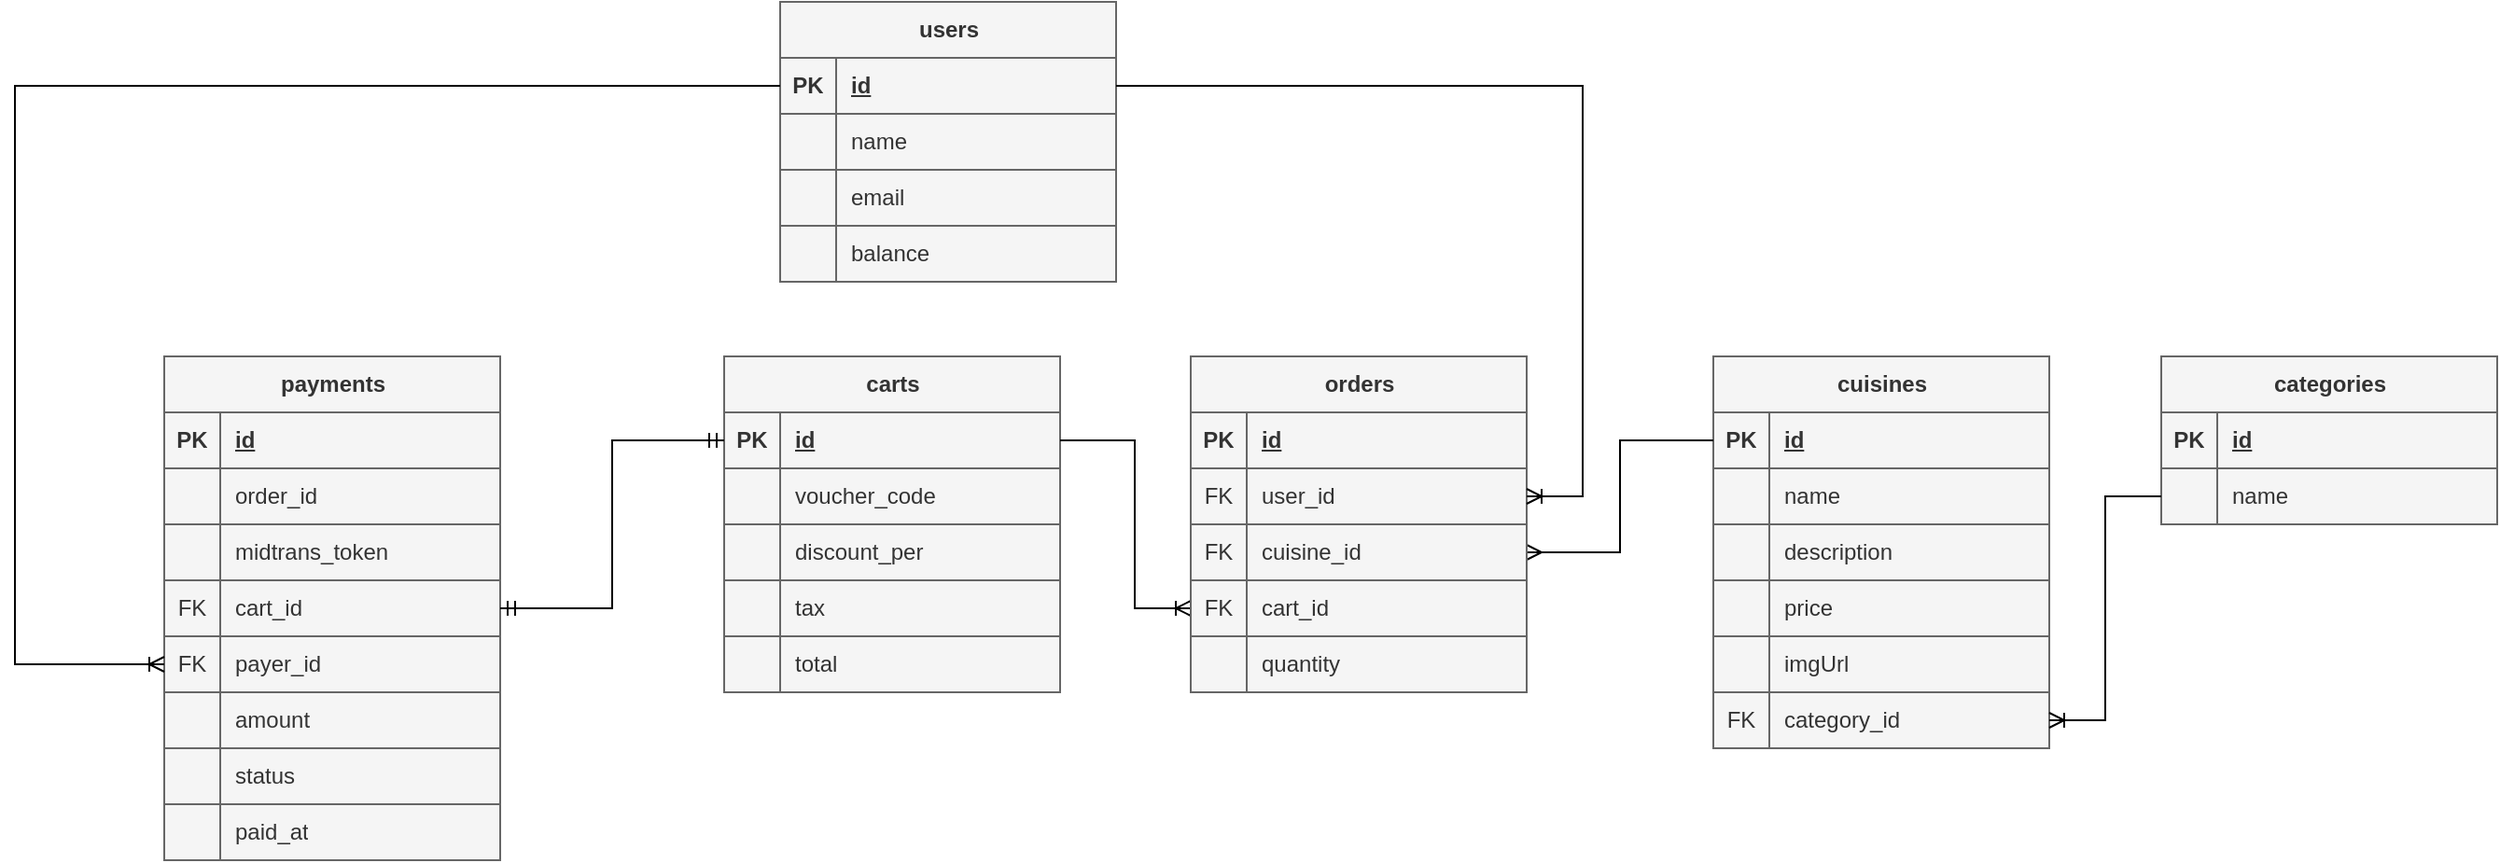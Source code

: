 <mxfile version="22.1.22" type="embed">
  <diagram id="x_aPNquNNx1YUjtUikqi" name="Page-1">
    <mxGraphModel dx="1699" dy="1682" grid="1" gridSize="10" guides="1" tooltips="1" connect="1" arrows="1" fold="1" page="1" pageScale="1" pageWidth="850" pageHeight="1100" math="0" shadow="0">
      <root>
        <mxCell id="0" />
        <mxCell id="1" parent="0" />
        <mxCell id="2" value="users" style="shape=table;startSize=30;container=1;collapsible=1;childLayout=tableLayout;fixedRows=1;rowLines=0;fontStyle=1;align=center;resizeLast=1;html=1;top=1;bottom=1;left=1;right=1;fillColor=#f5f5f5;fontColor=#333333;strokeColor=#666666;" parent="1" vertex="1">
          <mxGeometry x="-70" y="-20" width="180" height="150" as="geometry" />
        </mxCell>
        <mxCell id="3" value="" style="shape=tableRow;horizontal=0;startSize=0;swimlaneHead=0;swimlaneBody=0;fillColor=#f5f5f5;collapsible=0;dropTarget=0;points=[[0,0.5],[1,0.5]];portConstraint=eastwest;top=1;left=1;right=1;bottom=1;fontColor=#333333;strokeColor=#666666;" parent="2" vertex="1">
          <mxGeometry y="30" width="180" height="30" as="geometry" />
        </mxCell>
        <mxCell id="4" value="PK" style="shape=partialRectangle;connectable=0;fillColor=#f5f5f5;top=1;left=1;bottom=1;right=1;fontStyle=1;overflow=hidden;whiteSpace=wrap;html=1;fontColor=#333333;strokeColor=#666666;" parent="3" vertex="1">
          <mxGeometry width="30" height="30" as="geometry">
            <mxRectangle width="30" height="30" as="alternateBounds" />
          </mxGeometry>
        </mxCell>
        <mxCell id="5" value="id" style="shape=partialRectangle;connectable=0;fillColor=#f5f5f5;top=1;left=1;bottom=1;right=1;align=left;spacingLeft=6;fontStyle=5;overflow=hidden;whiteSpace=wrap;html=1;fontColor=#333333;strokeColor=#666666;" parent="3" vertex="1">
          <mxGeometry x="30" width="150" height="30" as="geometry">
            <mxRectangle width="150" height="30" as="alternateBounds" />
          </mxGeometry>
        </mxCell>
        <mxCell id="6" value="" style="shape=tableRow;horizontal=0;startSize=0;swimlaneHead=0;swimlaneBody=0;fillColor=#f5f5f5;collapsible=0;dropTarget=0;points=[[0,0.5],[1,0.5]];portConstraint=eastwest;top=1;left=1;right=1;bottom=1;fontColor=#333333;strokeColor=#666666;" parent="2" vertex="1">
          <mxGeometry y="60" width="180" height="30" as="geometry" />
        </mxCell>
        <mxCell id="7" value="" style="shape=partialRectangle;connectable=0;fillColor=#f5f5f5;top=1;left=1;bottom=1;right=1;editable=1;overflow=hidden;whiteSpace=wrap;html=1;fontColor=#333333;strokeColor=#666666;" parent="6" vertex="1">
          <mxGeometry width="30" height="30" as="geometry">
            <mxRectangle width="30" height="30" as="alternateBounds" />
          </mxGeometry>
        </mxCell>
        <mxCell id="8" value="name" style="shape=partialRectangle;connectable=0;fillColor=#f5f5f5;top=1;left=1;bottom=1;right=1;align=left;spacingLeft=6;overflow=hidden;whiteSpace=wrap;html=1;fontColor=#333333;strokeColor=#666666;" parent="6" vertex="1">
          <mxGeometry x="30" width="150" height="30" as="geometry">
            <mxRectangle width="150" height="30" as="alternateBounds" />
          </mxGeometry>
        </mxCell>
        <mxCell id="9" value="" style="shape=tableRow;horizontal=0;startSize=0;swimlaneHead=0;swimlaneBody=0;fillColor=#f5f5f5;collapsible=0;dropTarget=0;points=[[0,0.5],[1,0.5]];portConstraint=eastwest;top=1;left=1;right=1;bottom=1;fontColor=#333333;strokeColor=#666666;" parent="2" vertex="1">
          <mxGeometry y="90" width="180" height="30" as="geometry" />
        </mxCell>
        <mxCell id="10" value="" style="shape=partialRectangle;connectable=0;fillColor=#f5f5f5;top=1;left=1;bottom=1;right=1;editable=1;overflow=hidden;whiteSpace=wrap;html=1;fontColor=#333333;strokeColor=#666666;" parent="9" vertex="1">
          <mxGeometry width="30" height="30" as="geometry">
            <mxRectangle width="30" height="30" as="alternateBounds" />
          </mxGeometry>
        </mxCell>
        <mxCell id="11" value="email" style="shape=partialRectangle;connectable=0;fillColor=#f5f5f5;top=1;left=1;bottom=1;right=1;align=left;spacingLeft=6;overflow=hidden;whiteSpace=wrap;html=1;fontColor=#333333;strokeColor=#666666;" parent="9" vertex="1">
          <mxGeometry x="30" width="150" height="30" as="geometry">
            <mxRectangle width="150" height="30" as="alternateBounds" />
          </mxGeometry>
        </mxCell>
        <mxCell id="12" value="" style="shape=tableRow;horizontal=0;startSize=0;swimlaneHead=0;swimlaneBody=0;fillColor=#f5f5f5;collapsible=0;dropTarget=0;points=[[0,0.5],[1,0.5]];portConstraint=eastwest;top=1;left=1;right=1;bottom=1;fontColor=#333333;strokeColor=#666666;" parent="2" vertex="1">
          <mxGeometry y="120" width="180" height="30" as="geometry" />
        </mxCell>
        <mxCell id="13" value="" style="shape=partialRectangle;connectable=0;fillColor=#f5f5f5;top=1;left=1;bottom=1;right=1;editable=1;overflow=hidden;whiteSpace=wrap;html=1;fontColor=#333333;strokeColor=#666666;" parent="12" vertex="1">
          <mxGeometry width="30" height="30" as="geometry">
            <mxRectangle width="30" height="30" as="alternateBounds" />
          </mxGeometry>
        </mxCell>
        <mxCell id="14" value="balance" style="shape=partialRectangle;connectable=0;fillColor=#f5f5f5;top=1;left=1;bottom=1;right=1;align=left;spacingLeft=6;overflow=hidden;whiteSpace=wrap;html=1;fontColor=#333333;strokeColor=#666666;" parent="12" vertex="1">
          <mxGeometry x="30" width="150" height="30" as="geometry">
            <mxRectangle width="150" height="30" as="alternateBounds" />
          </mxGeometry>
        </mxCell>
        <mxCell id="15" value="cuisines" style="shape=table;startSize=30;container=1;collapsible=1;childLayout=tableLayout;fixedRows=1;rowLines=0;fontStyle=1;align=center;resizeLast=1;html=1;fillStyle=solid;rounded=0;shadow=0;swimlaneLine=1;fillColor=#f5f5f5;strokeColor=#666666;labelBackgroundColor=none;labelBorderColor=none;fontColor=#333333;strokeWidth=1;right=1;left=1;bottom=1;top=1;" parent="1" vertex="1">
          <mxGeometry x="430" y="170" width="180" height="210" as="geometry" />
        </mxCell>
        <mxCell id="16" value="" style="shape=tableRow;horizontal=0;startSize=0;swimlaneHead=0;swimlaneBody=0;fillColor=#f5f5f5;collapsible=0;dropTarget=0;points=[[0,0.5],[1,0.5]];portConstraint=eastwest;top=1;left=1;right=1;bottom=1;strokeColor=#666666;fontColor=#333333;strokeWidth=1;" parent="15" vertex="1">
          <mxGeometry y="30" width="180" height="30" as="geometry" />
        </mxCell>
        <mxCell id="17" value="PK" style="shape=partialRectangle;connectable=0;fillColor=#f5f5f5;top=1;left=1;bottom=1;right=1;fontStyle=1;overflow=hidden;whiteSpace=wrap;html=1;strokeColor=#666666;fontColor=#333333;strokeWidth=1;" parent="16" vertex="1">
          <mxGeometry width="30" height="30" as="geometry">
            <mxRectangle width="30" height="30" as="alternateBounds" />
          </mxGeometry>
        </mxCell>
        <mxCell id="18" value="id" style="shape=partialRectangle;connectable=0;fillColor=#f5f5f5;top=1;left=1;bottom=1;right=1;align=left;spacingLeft=6;fontStyle=5;overflow=hidden;whiteSpace=wrap;html=1;strokeColor=#666666;fontColor=#333333;strokeWidth=1;" parent="16" vertex="1">
          <mxGeometry x="30" width="150" height="30" as="geometry">
            <mxRectangle width="150" height="30" as="alternateBounds" />
          </mxGeometry>
        </mxCell>
        <mxCell id="19" value="" style="shape=tableRow;horizontal=0;startSize=0;swimlaneHead=0;swimlaneBody=0;fillColor=#f5f5f5;collapsible=0;dropTarget=0;points=[[0,0.5],[1,0.5]];portConstraint=eastwest;top=1;left=1;right=1;bottom=1;strokeColor=#666666;fontColor=#333333;strokeWidth=1;" parent="15" vertex="1">
          <mxGeometry y="60" width="180" height="30" as="geometry" />
        </mxCell>
        <mxCell id="20" value="" style="shape=partialRectangle;connectable=0;fillColor=#f5f5f5;top=1;left=1;bottom=1;right=1;editable=1;overflow=hidden;whiteSpace=wrap;html=1;strokeColor=#666666;fontColor=#333333;strokeWidth=1;" parent="19" vertex="1">
          <mxGeometry width="30" height="30" as="geometry">
            <mxRectangle width="30" height="30" as="alternateBounds" />
          </mxGeometry>
        </mxCell>
        <mxCell id="21" value="name" style="shape=partialRectangle;connectable=0;fillColor=#f5f5f5;top=1;left=1;bottom=1;right=1;align=left;spacingLeft=6;overflow=hidden;whiteSpace=wrap;html=1;strokeColor=#666666;fontColor=#333333;strokeWidth=1;" parent="19" vertex="1">
          <mxGeometry x="30" width="150" height="30" as="geometry">
            <mxRectangle width="150" height="30" as="alternateBounds" />
          </mxGeometry>
        </mxCell>
        <mxCell id="22" value="" style="shape=tableRow;horizontal=0;startSize=0;swimlaneHead=0;swimlaneBody=0;fillColor=#f5f5f5;collapsible=0;dropTarget=0;points=[[0,0.5],[1,0.5]];portConstraint=eastwest;top=1;left=1;right=1;bottom=1;strokeColor=#666666;fontColor=#333333;strokeWidth=1;" parent="15" vertex="1">
          <mxGeometry y="90" width="180" height="30" as="geometry" />
        </mxCell>
        <mxCell id="23" value="" style="shape=partialRectangle;connectable=0;fillColor=#f5f5f5;top=1;left=1;bottom=1;right=1;editable=1;overflow=hidden;whiteSpace=wrap;html=1;strokeColor=#666666;fontColor=#333333;strokeWidth=1;" parent="22" vertex="1">
          <mxGeometry width="30" height="30" as="geometry">
            <mxRectangle width="30" height="30" as="alternateBounds" />
          </mxGeometry>
        </mxCell>
        <mxCell id="24" value="description" style="shape=partialRectangle;connectable=0;fillColor=#f5f5f5;top=1;left=1;bottom=1;right=1;align=left;spacingLeft=6;overflow=hidden;whiteSpace=wrap;html=1;strokeColor=#666666;fontColor=#333333;strokeWidth=1;" parent="22" vertex="1">
          <mxGeometry x="30" width="150" height="30" as="geometry">
            <mxRectangle width="150" height="30" as="alternateBounds" />
          </mxGeometry>
        </mxCell>
        <mxCell id="25" value="" style="shape=tableRow;horizontal=0;startSize=0;swimlaneHead=0;swimlaneBody=0;fillColor=#f5f5f5;collapsible=0;dropTarget=0;points=[[0,0.5],[1,0.5]];portConstraint=eastwest;top=1;left=1;right=1;bottom=1;strokeColor=#666666;fontColor=#333333;strokeWidth=1;" parent="15" vertex="1">
          <mxGeometry y="120" width="180" height="30" as="geometry" />
        </mxCell>
        <mxCell id="26" value="" style="shape=partialRectangle;connectable=0;fillColor=#f5f5f5;top=1;left=1;bottom=1;right=1;editable=1;overflow=hidden;whiteSpace=wrap;html=1;strokeColor=#666666;fontColor=#333333;strokeWidth=1;" parent="25" vertex="1">
          <mxGeometry width="30" height="30" as="geometry">
            <mxRectangle width="30" height="30" as="alternateBounds" />
          </mxGeometry>
        </mxCell>
        <mxCell id="27" value="price" style="shape=partialRectangle;connectable=0;fillColor=#f5f5f5;top=1;left=1;bottom=1;right=1;align=left;spacingLeft=6;overflow=hidden;whiteSpace=wrap;html=1;strokeColor=#666666;fontColor=#333333;strokeWidth=1;" parent="25" vertex="1">
          <mxGeometry x="30" width="150" height="30" as="geometry">
            <mxRectangle width="150" height="30" as="alternateBounds" />
          </mxGeometry>
        </mxCell>
        <mxCell id="28" value="" style="shape=tableRow;horizontal=0;startSize=0;swimlaneHead=0;swimlaneBody=0;fillColor=#f5f5f5;collapsible=0;dropTarget=0;points=[[0,0.5],[1,0.5]];portConstraint=eastwest;top=1;left=1;right=1;bottom=1;strokeColor=#666666;fontColor=#333333;strokeWidth=1;" parent="15" vertex="1">
          <mxGeometry y="150" width="180" height="30" as="geometry" />
        </mxCell>
        <mxCell id="29" value="" style="shape=partialRectangle;connectable=0;fillColor=#f5f5f5;top=1;left=1;bottom=1;right=1;editable=1;overflow=hidden;whiteSpace=wrap;html=1;strokeColor=#666666;fontColor=#333333;strokeWidth=1;" parent="28" vertex="1">
          <mxGeometry width="30" height="30" as="geometry">
            <mxRectangle width="30" height="30" as="alternateBounds" />
          </mxGeometry>
        </mxCell>
        <mxCell id="30" value="imgUrl" style="shape=partialRectangle;connectable=0;fillColor=#f5f5f5;top=1;left=1;bottom=1;right=1;align=left;spacingLeft=6;overflow=hidden;whiteSpace=wrap;html=1;strokeColor=#666666;fontColor=#333333;strokeWidth=1;" parent="28" vertex="1">
          <mxGeometry x="30" width="150" height="30" as="geometry">
            <mxRectangle width="150" height="30" as="alternateBounds" />
          </mxGeometry>
        </mxCell>
        <mxCell id="31" value="" style="shape=tableRow;horizontal=0;startSize=0;swimlaneHead=0;swimlaneBody=0;fillColor=#f5f5f5;collapsible=0;dropTarget=0;points=[[0,0.5],[1,0.5]];portConstraint=eastwest;top=1;left=1;right=1;bottom=1;strokeColor=#666666;fontColor=#333333;strokeWidth=1;" parent="15" vertex="1">
          <mxGeometry y="180" width="180" height="30" as="geometry" />
        </mxCell>
        <mxCell id="32" value="FK" style="shape=partialRectangle;connectable=0;fillColor=#f5f5f5;top=1;left=1;bottom=1;right=1;editable=1;overflow=hidden;whiteSpace=wrap;html=1;strokeColor=#666666;fontColor=#333333;strokeWidth=1;" parent="31" vertex="1">
          <mxGeometry width="30" height="30" as="geometry">
            <mxRectangle width="30" height="30" as="alternateBounds" />
          </mxGeometry>
        </mxCell>
        <mxCell id="33" value="category_id" style="shape=partialRectangle;connectable=0;fillColor=#f5f5f5;top=1;left=1;bottom=1;right=1;align=left;spacingLeft=6;overflow=hidden;whiteSpace=wrap;html=1;strokeColor=#666666;fontColor=#333333;strokeWidth=1;" parent="31" vertex="1">
          <mxGeometry x="30" width="150" height="30" as="geometry">
            <mxRectangle width="150" height="30" as="alternateBounds" />
          </mxGeometry>
        </mxCell>
        <mxCell id="34" value="categories" style="shape=table;startSize=30;container=1;collapsible=1;childLayout=tableLayout;fixedRows=1;rowLines=0;fontStyle=1;align=center;resizeLast=1;html=1;fillColor=#f5f5f5;fontColor=#333333;strokeColor=#666666;top=1;bottom=1;left=1;right=1;" parent="1" vertex="1">
          <mxGeometry x="670" y="170" width="180" height="90" as="geometry" />
        </mxCell>
        <mxCell id="35" value="" style="shape=tableRow;horizontal=0;startSize=0;swimlaneHead=0;swimlaneBody=0;fillColor=#f5f5f5;collapsible=0;dropTarget=0;points=[[0,0.5],[1,0.5]];portConstraint=eastwest;top=1;left=1;right=1;bottom=1;fontColor=#333333;strokeColor=#666666;" parent="34" vertex="1">
          <mxGeometry y="30" width="180" height="30" as="geometry" />
        </mxCell>
        <mxCell id="36" value="PK" style="shape=partialRectangle;connectable=0;fillColor=#f5f5f5;top=1;left=1;bottom=1;right=1;fontStyle=1;overflow=hidden;whiteSpace=wrap;html=1;fontColor=#333333;strokeColor=#666666;" parent="35" vertex="1">
          <mxGeometry width="30" height="30" as="geometry">
            <mxRectangle width="30" height="30" as="alternateBounds" />
          </mxGeometry>
        </mxCell>
        <mxCell id="37" value="id" style="shape=partialRectangle;connectable=0;fillColor=#f5f5f5;top=1;left=1;bottom=1;right=1;align=left;spacingLeft=6;fontStyle=5;overflow=hidden;whiteSpace=wrap;html=1;fontColor=#333333;strokeColor=#666666;" parent="35" vertex="1">
          <mxGeometry x="30" width="150" height="30" as="geometry">
            <mxRectangle width="150" height="30" as="alternateBounds" />
          </mxGeometry>
        </mxCell>
        <mxCell id="38" value="" style="shape=tableRow;horizontal=0;startSize=0;swimlaneHead=0;swimlaneBody=0;fillColor=#f5f5f5;collapsible=0;dropTarget=0;points=[[0,0.5],[1,0.5]];portConstraint=eastwest;top=1;left=1;right=1;bottom=1;fontColor=#333333;strokeColor=#666666;" parent="34" vertex="1">
          <mxGeometry y="60" width="180" height="30" as="geometry" />
        </mxCell>
        <mxCell id="39" value="" style="shape=partialRectangle;connectable=0;fillColor=#f5f5f5;top=1;left=1;bottom=1;right=1;editable=1;overflow=hidden;whiteSpace=wrap;html=1;fontColor=#333333;strokeColor=#666666;" parent="38" vertex="1">
          <mxGeometry width="30" height="30" as="geometry">
            <mxRectangle width="30" height="30" as="alternateBounds" />
          </mxGeometry>
        </mxCell>
        <mxCell id="40" value="name" style="shape=partialRectangle;connectable=0;fillColor=#f5f5f5;top=1;left=1;bottom=1;right=1;align=left;spacingLeft=6;overflow=hidden;whiteSpace=wrap;html=1;fontColor=#333333;strokeColor=#666666;" parent="38" vertex="1">
          <mxGeometry x="30" width="150" height="30" as="geometry">
            <mxRectangle width="150" height="30" as="alternateBounds" />
          </mxGeometry>
        </mxCell>
        <mxCell id="60" value="carts" style="shape=table;startSize=30;container=1;collapsible=1;childLayout=tableLayout;fixedRows=1;rowLines=0;fontStyle=1;align=center;resizeLast=1;html=1;fillColor=#f5f5f5;fontColor=#333333;strokeColor=#666666;top=1;bottom=1;left=1;right=1;" parent="1" vertex="1">
          <mxGeometry x="-100" y="170" width="180" height="180" as="geometry" />
        </mxCell>
        <mxCell id="61" value="" style="shape=tableRow;horizontal=0;startSize=0;swimlaneHead=0;swimlaneBody=0;fillColor=#f5f5f5;collapsible=0;dropTarget=0;points=[[0,0.5],[1,0.5]];portConstraint=eastwest;top=1;left=1;right=1;bottom=1;fontColor=#333333;strokeColor=#666666;" parent="60" vertex="1">
          <mxGeometry y="30" width="180" height="30" as="geometry" />
        </mxCell>
        <mxCell id="62" value="PK" style="shape=partialRectangle;connectable=0;fillColor=#f5f5f5;top=1;left=1;bottom=1;right=1;fontStyle=1;overflow=hidden;whiteSpace=wrap;html=1;fontColor=#333333;strokeColor=#666666;" parent="61" vertex="1">
          <mxGeometry width="30" height="30" as="geometry">
            <mxRectangle width="30" height="30" as="alternateBounds" />
          </mxGeometry>
        </mxCell>
        <mxCell id="63" value="id" style="shape=partialRectangle;connectable=0;fillColor=#f5f5f5;top=1;left=1;bottom=1;right=1;align=left;spacingLeft=6;fontStyle=5;overflow=hidden;whiteSpace=wrap;html=1;fontColor=#333333;strokeColor=#666666;" parent="61" vertex="1">
          <mxGeometry x="30" width="150" height="30" as="geometry">
            <mxRectangle width="150" height="30" as="alternateBounds" />
          </mxGeometry>
        </mxCell>
        <mxCell id="96" value="" style="shape=tableRow;horizontal=0;startSize=0;swimlaneHead=0;swimlaneBody=0;fillColor=#f5f5f5;collapsible=0;dropTarget=0;points=[[0,0.5],[1,0.5]];portConstraint=eastwest;top=1;left=1;right=1;bottom=1;fontColor=#333333;strokeColor=#666666;" parent="60" vertex="1">
          <mxGeometry y="60" width="180" height="30" as="geometry" />
        </mxCell>
        <mxCell id="97" value="" style="shape=partialRectangle;connectable=0;fillColor=#f5f5f5;top=1;left=1;bottom=1;right=1;editable=1;overflow=hidden;whiteSpace=wrap;html=1;fontColor=#333333;strokeColor=#666666;" parent="96" vertex="1">
          <mxGeometry width="30" height="30" as="geometry">
            <mxRectangle width="30" height="30" as="alternateBounds" />
          </mxGeometry>
        </mxCell>
        <mxCell id="98" value="voucher_code" style="shape=partialRectangle;connectable=0;fillColor=#f5f5f5;top=1;left=1;bottom=1;right=1;align=left;spacingLeft=6;overflow=hidden;whiteSpace=wrap;html=1;fontColor=#333333;strokeColor=#666666;" parent="96" vertex="1">
          <mxGeometry x="30" width="150" height="30" as="geometry">
            <mxRectangle width="150" height="30" as="alternateBounds" />
          </mxGeometry>
        </mxCell>
        <mxCell id="99" value="" style="shape=tableRow;horizontal=0;startSize=0;swimlaneHead=0;swimlaneBody=0;fillColor=#f5f5f5;collapsible=0;dropTarget=0;points=[[0,0.5],[1,0.5]];portConstraint=eastwest;top=1;left=1;right=1;bottom=1;fontColor=#333333;strokeColor=#666666;" parent="60" vertex="1">
          <mxGeometry y="90" width="180" height="30" as="geometry" />
        </mxCell>
        <mxCell id="100" value="" style="shape=partialRectangle;connectable=0;fillColor=#f5f5f5;top=1;left=1;bottom=1;right=1;editable=1;overflow=hidden;whiteSpace=wrap;html=1;fontColor=#333333;strokeColor=#666666;" parent="99" vertex="1">
          <mxGeometry width="30" height="30" as="geometry">
            <mxRectangle width="30" height="30" as="alternateBounds" />
          </mxGeometry>
        </mxCell>
        <mxCell id="101" value="discount_per" style="shape=partialRectangle;connectable=0;fillColor=#f5f5f5;top=1;left=1;bottom=1;right=1;align=left;spacingLeft=6;overflow=hidden;whiteSpace=wrap;html=1;fontColor=#333333;strokeColor=#666666;" parent="99" vertex="1">
          <mxGeometry x="30" width="150" height="30" as="geometry">
            <mxRectangle width="150" height="30" as="alternateBounds" />
          </mxGeometry>
        </mxCell>
        <mxCell id="93" value="" style="shape=tableRow;horizontal=0;startSize=0;swimlaneHead=0;swimlaneBody=0;fillColor=#f5f5f5;collapsible=0;dropTarget=0;points=[[0,0.5],[1,0.5]];portConstraint=eastwest;top=1;left=1;right=1;bottom=1;fontColor=#333333;strokeColor=#666666;" parent="60" vertex="1">
          <mxGeometry y="120" width="180" height="30" as="geometry" />
        </mxCell>
        <mxCell id="94" value="" style="shape=partialRectangle;connectable=0;fillColor=#f5f5f5;top=1;left=1;bottom=1;right=1;editable=1;overflow=hidden;whiteSpace=wrap;html=1;fontColor=#333333;strokeColor=#666666;" parent="93" vertex="1">
          <mxGeometry width="30" height="30" as="geometry">
            <mxRectangle width="30" height="30" as="alternateBounds" />
          </mxGeometry>
        </mxCell>
        <mxCell id="95" value="tax" style="shape=partialRectangle;connectable=0;fillColor=#f5f5f5;top=1;left=1;bottom=1;right=1;align=left;spacingLeft=6;overflow=hidden;whiteSpace=wrap;html=1;fontColor=#333333;strokeColor=#666666;" parent="93" vertex="1">
          <mxGeometry x="30" width="150" height="30" as="geometry">
            <mxRectangle width="150" height="30" as="alternateBounds" />
          </mxGeometry>
        </mxCell>
        <mxCell id="64" value="" style="shape=tableRow;horizontal=0;startSize=0;swimlaneHead=0;swimlaneBody=0;fillColor=#f5f5f5;collapsible=0;dropTarget=0;points=[[0,0.5],[1,0.5]];portConstraint=eastwest;top=1;left=1;right=1;bottom=1;fontColor=#333333;strokeColor=#666666;" parent="60" vertex="1">
          <mxGeometry y="150" width="180" height="30" as="geometry" />
        </mxCell>
        <mxCell id="65" value="" style="shape=partialRectangle;connectable=0;fillColor=#f5f5f5;top=1;left=1;bottom=1;right=1;editable=1;overflow=hidden;whiteSpace=wrap;html=1;fontColor=#333333;strokeColor=#666666;" parent="64" vertex="1">
          <mxGeometry width="30" height="30" as="geometry">
            <mxRectangle width="30" height="30" as="alternateBounds" />
          </mxGeometry>
        </mxCell>
        <mxCell id="66" value="total" style="shape=partialRectangle;connectable=0;fillColor=#f5f5f5;top=1;left=1;bottom=1;right=1;align=left;spacingLeft=6;overflow=hidden;whiteSpace=wrap;html=1;fontColor=#333333;strokeColor=#666666;" parent="64" vertex="1">
          <mxGeometry x="30" width="150" height="30" as="geometry">
            <mxRectangle width="150" height="30" as="alternateBounds" />
          </mxGeometry>
        </mxCell>
        <mxCell id="73" value="payments" style="shape=table;startSize=30;container=1;collapsible=1;childLayout=tableLayout;fixedRows=1;rowLines=0;fontStyle=1;align=center;resizeLast=1;html=1;fillColor=#f5f5f5;fontColor=#333333;strokeColor=#666666;top=1;bottom=1;left=1;right=1;" parent="1" vertex="1">
          <mxGeometry x="-400" y="170" width="180" height="270" as="geometry" />
        </mxCell>
        <mxCell id="74" value="" style="shape=tableRow;horizontal=0;startSize=0;swimlaneHead=0;swimlaneBody=0;fillColor=#f5f5f5;collapsible=0;dropTarget=0;points=[[0,0.5],[1,0.5]];portConstraint=eastwest;top=1;left=1;right=1;bottom=1;fontColor=#333333;strokeColor=#666666;" parent="73" vertex="1">
          <mxGeometry y="30" width="180" height="30" as="geometry" />
        </mxCell>
        <mxCell id="75" value="PK" style="shape=partialRectangle;connectable=0;fillColor=#f5f5f5;top=1;left=1;bottom=1;right=1;fontStyle=1;overflow=hidden;whiteSpace=wrap;html=1;fontColor=#333333;strokeColor=#666666;" parent="74" vertex="1">
          <mxGeometry width="30" height="30" as="geometry">
            <mxRectangle width="30" height="30" as="alternateBounds" />
          </mxGeometry>
        </mxCell>
        <mxCell id="76" value="id" style="shape=partialRectangle;connectable=0;fillColor=#f5f5f5;top=1;left=1;bottom=1;right=1;align=left;spacingLeft=6;fontStyle=5;overflow=hidden;whiteSpace=wrap;html=1;fontColor=#333333;strokeColor=#666666;" parent="74" vertex="1">
          <mxGeometry x="30" width="150" height="30" as="geometry">
            <mxRectangle width="150" height="30" as="alternateBounds" />
          </mxGeometry>
        </mxCell>
        <mxCell id="111" value="" style="shape=tableRow;horizontal=0;startSize=0;swimlaneHead=0;swimlaneBody=0;fillColor=#f5f5f5;collapsible=0;dropTarget=0;points=[[0,0.5],[1,0.5]];portConstraint=eastwest;top=1;left=1;right=1;bottom=1;fontColor=#333333;strokeColor=#666666;" parent="73" vertex="1">
          <mxGeometry y="60" width="180" height="30" as="geometry" />
        </mxCell>
        <mxCell id="112" value="" style="shape=partialRectangle;connectable=0;fillColor=#f5f5f5;top=1;left=1;bottom=1;right=1;editable=1;overflow=hidden;whiteSpace=wrap;html=1;fontColor=#333333;strokeColor=#666666;" parent="111" vertex="1">
          <mxGeometry width="30" height="30" as="geometry">
            <mxRectangle width="30" height="30" as="alternateBounds" />
          </mxGeometry>
        </mxCell>
        <mxCell id="113" value="order_id" style="shape=partialRectangle;connectable=0;fillColor=#f5f5f5;top=1;left=1;bottom=1;right=1;align=left;spacingLeft=6;overflow=hidden;whiteSpace=wrap;html=1;fontColor=#333333;strokeColor=#666666;" parent="111" vertex="1">
          <mxGeometry x="30" width="150" height="30" as="geometry">
            <mxRectangle width="150" height="30" as="alternateBounds" />
          </mxGeometry>
        </mxCell>
        <mxCell id="80" value="" style="shape=tableRow;horizontal=0;startSize=0;swimlaneHead=0;swimlaneBody=0;fillColor=#f5f5f5;collapsible=0;dropTarget=0;points=[[0,0.5],[1,0.5]];portConstraint=eastwest;top=1;left=1;right=1;bottom=1;fontColor=#333333;strokeColor=#666666;" parent="73" vertex="1">
          <mxGeometry y="90" width="180" height="30" as="geometry" />
        </mxCell>
        <mxCell id="81" value="" style="shape=partialRectangle;connectable=0;fillColor=#f5f5f5;top=1;left=1;bottom=1;right=1;editable=1;overflow=hidden;whiteSpace=wrap;html=1;fontColor=#333333;strokeColor=#666666;" parent="80" vertex="1">
          <mxGeometry width="30" height="30" as="geometry">
            <mxRectangle width="30" height="30" as="alternateBounds" />
          </mxGeometry>
        </mxCell>
        <mxCell id="82" value="midtrans_token" style="shape=partialRectangle;connectable=0;fillColor=#f5f5f5;top=1;left=1;bottom=1;right=1;align=left;spacingLeft=6;overflow=hidden;whiteSpace=wrap;html=1;fontColor=#333333;strokeColor=#666666;" parent="80" vertex="1">
          <mxGeometry x="30" width="150" height="30" as="geometry">
            <mxRectangle width="150" height="30" as="alternateBounds" />
          </mxGeometry>
        </mxCell>
        <mxCell id="114" value="" style="shape=tableRow;horizontal=0;startSize=0;swimlaneHead=0;swimlaneBody=0;fillColor=#f5f5f5;collapsible=0;dropTarget=0;points=[[0,0.5],[1,0.5]];portConstraint=eastwest;top=1;left=1;right=1;bottom=1;fontColor=#333333;strokeColor=#666666;" parent="73" vertex="1">
          <mxGeometry y="120" width="180" height="30" as="geometry" />
        </mxCell>
        <mxCell id="115" value="FK" style="shape=partialRectangle;connectable=0;fillColor=#f5f5f5;top=1;left=1;bottom=1;right=1;editable=1;overflow=hidden;whiteSpace=wrap;html=1;fontColor=#333333;strokeColor=#666666;" parent="114" vertex="1">
          <mxGeometry width="30" height="30" as="geometry">
            <mxRectangle width="30" height="30" as="alternateBounds" />
          </mxGeometry>
        </mxCell>
        <mxCell id="116" value="cart_id" style="shape=partialRectangle;connectable=0;fillColor=#f5f5f5;top=1;left=1;bottom=1;right=1;align=left;spacingLeft=6;overflow=hidden;whiteSpace=wrap;html=1;fontColor=#333333;strokeColor=#666666;" parent="114" vertex="1">
          <mxGeometry x="30" width="150" height="30" as="geometry">
            <mxRectangle width="150" height="30" as="alternateBounds" />
          </mxGeometry>
        </mxCell>
        <mxCell id="102" value="" style="shape=tableRow;horizontal=0;startSize=0;swimlaneHead=0;swimlaneBody=0;fillColor=#f5f5f5;collapsible=0;dropTarget=0;points=[[0,0.5],[1,0.5]];portConstraint=eastwest;top=1;left=1;right=1;bottom=1;fontColor=#333333;strokeColor=#666666;" parent="73" vertex="1">
          <mxGeometry y="150" width="180" height="30" as="geometry" />
        </mxCell>
        <mxCell id="103" value="FK" style="shape=partialRectangle;connectable=0;fillColor=#f5f5f5;top=1;left=1;bottom=1;right=1;editable=1;overflow=hidden;whiteSpace=wrap;html=1;fontColor=#333333;strokeColor=#666666;" parent="102" vertex="1">
          <mxGeometry width="30" height="30" as="geometry">
            <mxRectangle width="30" height="30" as="alternateBounds" />
          </mxGeometry>
        </mxCell>
        <mxCell id="104" value="payer_id" style="shape=partialRectangle;connectable=0;fillColor=#f5f5f5;top=1;left=1;bottom=1;right=1;align=left;spacingLeft=6;overflow=hidden;whiteSpace=wrap;html=1;fontColor=#333333;strokeColor=#666666;" parent="102" vertex="1">
          <mxGeometry x="30" width="150" height="30" as="geometry">
            <mxRectangle width="150" height="30" as="alternateBounds" />
          </mxGeometry>
        </mxCell>
        <mxCell id="108" value="" style="shape=tableRow;horizontal=0;startSize=0;swimlaneHead=0;swimlaneBody=0;fillColor=#f5f5f5;collapsible=0;dropTarget=0;points=[[0,0.5],[1,0.5]];portConstraint=eastwest;top=1;left=1;right=1;bottom=1;fontColor=#333333;strokeColor=#666666;" parent="73" vertex="1">
          <mxGeometry y="180" width="180" height="30" as="geometry" />
        </mxCell>
        <mxCell id="109" value="" style="shape=partialRectangle;connectable=0;fillColor=#f5f5f5;top=1;left=1;bottom=1;right=1;editable=1;overflow=hidden;whiteSpace=wrap;html=1;fontColor=#333333;strokeColor=#666666;" parent="108" vertex="1">
          <mxGeometry width="30" height="30" as="geometry">
            <mxRectangle width="30" height="30" as="alternateBounds" />
          </mxGeometry>
        </mxCell>
        <mxCell id="110" value="amount" style="shape=partialRectangle;connectable=0;fillColor=#f5f5f5;top=1;left=1;bottom=1;right=1;align=left;spacingLeft=6;overflow=hidden;whiteSpace=wrap;html=1;fontColor=#333333;strokeColor=#666666;" parent="108" vertex="1">
          <mxGeometry x="30" width="150" height="30" as="geometry">
            <mxRectangle width="150" height="30" as="alternateBounds" />
          </mxGeometry>
        </mxCell>
        <mxCell id="105" value="" style="shape=tableRow;horizontal=0;startSize=0;swimlaneHead=0;swimlaneBody=0;fillColor=#f5f5f5;collapsible=0;dropTarget=0;points=[[0,0.5],[1,0.5]];portConstraint=eastwest;top=1;left=1;right=1;bottom=1;fontColor=#333333;strokeColor=#666666;" parent="73" vertex="1">
          <mxGeometry y="210" width="180" height="30" as="geometry" />
        </mxCell>
        <mxCell id="106" value="" style="shape=partialRectangle;connectable=0;fillColor=#f5f5f5;top=1;left=1;bottom=1;right=1;editable=1;overflow=hidden;whiteSpace=wrap;html=1;fontColor=#333333;strokeColor=#666666;" parent="105" vertex="1">
          <mxGeometry width="30" height="30" as="geometry">
            <mxRectangle width="30" height="30" as="alternateBounds" />
          </mxGeometry>
        </mxCell>
        <mxCell id="107" value="status" style="shape=partialRectangle;connectable=0;fillColor=#f5f5f5;top=1;left=1;bottom=1;right=1;align=left;spacingLeft=6;overflow=hidden;whiteSpace=wrap;html=1;fontColor=#333333;strokeColor=#666666;" parent="105" vertex="1">
          <mxGeometry x="30" width="150" height="30" as="geometry">
            <mxRectangle width="150" height="30" as="alternateBounds" />
          </mxGeometry>
        </mxCell>
        <mxCell id="77" value="" style="shape=tableRow;horizontal=0;startSize=0;swimlaneHead=0;swimlaneBody=0;fillColor=#f5f5f5;collapsible=0;dropTarget=0;points=[[0,0.5],[1,0.5]];portConstraint=eastwest;top=1;left=1;right=1;bottom=1;fontColor=#333333;strokeColor=#666666;" parent="73" vertex="1">
          <mxGeometry y="240" width="180" height="30" as="geometry" />
        </mxCell>
        <mxCell id="78" value="" style="shape=partialRectangle;connectable=0;fillColor=#f5f5f5;top=1;left=1;bottom=1;right=1;editable=1;overflow=hidden;whiteSpace=wrap;html=1;fontColor=#333333;strokeColor=#666666;" parent="77" vertex="1">
          <mxGeometry width="30" height="30" as="geometry">
            <mxRectangle width="30" height="30" as="alternateBounds" />
          </mxGeometry>
        </mxCell>
        <mxCell id="79" value="paid_at" style="shape=partialRectangle;connectable=0;fillColor=#f5f5f5;top=1;left=1;bottom=1;right=1;align=left;spacingLeft=6;overflow=hidden;whiteSpace=wrap;html=1;fontColor=#333333;strokeColor=#666666;" parent="77" vertex="1">
          <mxGeometry x="30" width="150" height="30" as="geometry">
            <mxRectangle width="150" height="30" as="alternateBounds" />
          </mxGeometry>
        </mxCell>
        <mxCell id="117" value="" style="edgeStyle=entityRelationEdgeStyle;fontSize=12;html=1;endArrow=ERoneToMany;rounded=0;entryX=1;entryY=0.5;entryDx=0;entryDy=0;exitX=0;exitY=0.5;exitDx=0;exitDy=0;" parent="1" source="38" target="31" edge="1">
          <mxGeometry width="100" height="100" relative="1" as="geometry">
            <mxPoint x="400" y="370" as="sourcePoint" />
            <mxPoint x="500" y="270" as="targetPoint" />
          </mxGeometry>
        </mxCell>
        <mxCell id="118" value="" style="edgeStyle=orthogonalEdgeStyle;fontSize=12;html=1;endArrow=ERmany;rounded=0;exitX=0;exitY=0.5;exitDx=0;exitDy=0;entryX=1;entryY=0.5;entryDx=0;entryDy=0;" parent="1" source="16" target="165" edge="1">
          <mxGeometry width="100" height="100" relative="1" as="geometry">
            <mxPoint x="210" y="340" as="sourcePoint" />
            <mxPoint x="390" y="275" as="targetPoint" />
          </mxGeometry>
        </mxCell>
        <mxCell id="119" value="" style="edgeStyle=orthogonalEdgeStyle;fontSize=12;html=1;endArrow=ERoneToMany;rounded=0;exitX=0;exitY=0.5;exitDx=0;exitDy=0;entryX=0;entryY=0.5;entryDx=0;entryDy=0;" parent="1" source="3" target="102" edge="1">
          <mxGeometry width="100" height="100" relative="1" as="geometry">
            <mxPoint x="-270" y="510" as="sourcePoint" />
            <mxPoint x="10" y="440" as="targetPoint" />
            <Array as="points">
              <mxPoint x="-480" y="25" />
              <mxPoint x="-480" y="335" />
            </Array>
          </mxGeometry>
        </mxCell>
        <mxCell id="124" value="" style="edgeStyle=orthogonalEdgeStyle;fontSize=12;html=1;endArrow=ERoneToMany;rounded=0;" parent="1" source="61" target="168" edge="1">
          <mxGeometry width="100" height="100" relative="1" as="geometry">
            <mxPoint x="-180" y="300" as="sourcePoint" />
            <mxPoint x="120" y="245" as="targetPoint" />
            <Array as="points">
              <mxPoint x="120" y="215" />
              <mxPoint x="120" y="305" />
            </Array>
          </mxGeometry>
        </mxCell>
        <mxCell id="127" value="" style="edgeStyle=orthogonalEdgeStyle;fontSize=12;html=1;endArrow=ERmandOne;startArrow=ERmandOne;rounded=0;exitX=1;exitY=0.5;exitDx=0;exitDy=0;entryX=0;entryY=0.5;entryDx=0;entryDy=0;" parent="1" source="114" target="61" edge="1">
          <mxGeometry width="100" height="100" relative="1" as="geometry">
            <mxPoint x="-180" y="280" as="sourcePoint" />
            <mxPoint x="-80" y="180" as="targetPoint" />
          </mxGeometry>
        </mxCell>
        <mxCell id="158" value="orders" style="shape=table;startSize=30;container=1;collapsible=1;childLayout=tableLayout;fixedRows=1;rowLines=0;fontStyle=1;align=center;resizeLast=1;html=1;fillColor=#f5f5f5;fontColor=#333333;strokeColor=#666666;top=1;bottom=1;left=1;right=1;" parent="1" vertex="1">
          <mxGeometry x="150" y="170" width="180" height="180" as="geometry" />
        </mxCell>
        <mxCell id="159" value="" style="shape=tableRow;horizontal=0;startSize=0;swimlaneHead=0;swimlaneBody=0;fillColor=#f5f5f5;collapsible=0;dropTarget=0;points=[[0,0.5],[1,0.5]];portConstraint=eastwest;top=1;left=1;right=1;bottom=1;fontColor=#333333;strokeColor=#666666;" parent="158" vertex="1">
          <mxGeometry y="30" width="180" height="30" as="geometry" />
        </mxCell>
        <mxCell id="160" value="PK" style="shape=partialRectangle;connectable=0;fillColor=#f5f5f5;top=1;left=1;bottom=1;right=1;fontStyle=1;overflow=hidden;whiteSpace=wrap;html=1;fontColor=#333333;strokeColor=#666666;" parent="159" vertex="1">
          <mxGeometry width="30" height="30" as="geometry">
            <mxRectangle width="30" height="30" as="alternateBounds" />
          </mxGeometry>
        </mxCell>
        <mxCell id="161" value="id" style="shape=partialRectangle;connectable=0;fillColor=#f5f5f5;top=1;left=1;bottom=1;right=1;align=left;spacingLeft=6;fontStyle=5;overflow=hidden;whiteSpace=wrap;html=1;fontColor=#333333;strokeColor=#666666;" parent="159" vertex="1">
          <mxGeometry x="30" width="150" height="30" as="geometry">
            <mxRectangle width="150" height="30" as="alternateBounds" />
          </mxGeometry>
        </mxCell>
        <mxCell id="162" value="" style="shape=tableRow;horizontal=0;startSize=0;swimlaneHead=0;swimlaneBody=0;fillColor=#f5f5f5;collapsible=0;dropTarget=0;points=[[0,0.5],[1,0.5]];portConstraint=eastwest;top=1;left=1;right=1;bottom=1;fontColor=#333333;strokeColor=#666666;" parent="158" vertex="1">
          <mxGeometry y="60" width="180" height="30" as="geometry" />
        </mxCell>
        <mxCell id="163" value="FK" style="shape=partialRectangle;connectable=0;fillColor=#f5f5f5;top=1;left=1;bottom=1;right=1;editable=1;overflow=hidden;whiteSpace=wrap;html=1;fontColor=#333333;strokeColor=#666666;" parent="162" vertex="1">
          <mxGeometry width="30" height="30" as="geometry">
            <mxRectangle width="30" height="30" as="alternateBounds" />
          </mxGeometry>
        </mxCell>
        <mxCell id="164" value="user_id" style="shape=partialRectangle;connectable=0;fillColor=#f5f5f5;top=1;left=1;bottom=1;right=1;align=left;spacingLeft=6;overflow=hidden;whiteSpace=wrap;html=1;fontColor=#333333;strokeColor=#666666;" parent="162" vertex="1">
          <mxGeometry x="30" width="150" height="30" as="geometry">
            <mxRectangle width="150" height="30" as="alternateBounds" />
          </mxGeometry>
        </mxCell>
        <mxCell id="165" value="" style="shape=tableRow;horizontal=0;startSize=0;swimlaneHead=0;swimlaneBody=0;fillColor=#f5f5f5;collapsible=0;dropTarget=0;points=[[0,0.5],[1,0.5]];portConstraint=eastwest;top=1;left=1;right=1;bottom=1;fontColor=#333333;strokeColor=#666666;" parent="158" vertex="1">
          <mxGeometry y="90" width="180" height="30" as="geometry" />
        </mxCell>
        <mxCell id="166" value="FK" style="shape=partialRectangle;connectable=0;fillColor=#f5f5f5;top=1;left=1;bottom=1;right=1;editable=1;overflow=hidden;whiteSpace=wrap;html=1;fontColor=#333333;strokeColor=#666666;" parent="165" vertex="1">
          <mxGeometry width="30" height="30" as="geometry">
            <mxRectangle width="30" height="30" as="alternateBounds" />
          </mxGeometry>
        </mxCell>
        <mxCell id="167" value="cuisine_id" style="shape=partialRectangle;connectable=0;fillColor=#f5f5f5;top=1;left=1;bottom=1;right=1;align=left;spacingLeft=6;overflow=hidden;whiteSpace=wrap;html=1;fontColor=#333333;strokeColor=#666666;" parent="165" vertex="1">
          <mxGeometry x="30" width="150" height="30" as="geometry">
            <mxRectangle width="150" height="30" as="alternateBounds" />
          </mxGeometry>
        </mxCell>
        <mxCell id="168" value="" style="shape=tableRow;horizontal=0;startSize=0;swimlaneHead=0;swimlaneBody=0;fillColor=#f5f5f5;collapsible=0;dropTarget=0;points=[[0,0.5],[1,0.5]];portConstraint=eastwest;top=1;left=1;right=1;bottom=1;fontColor=#333333;strokeColor=#666666;" parent="158" vertex="1">
          <mxGeometry y="120" width="180" height="30" as="geometry" />
        </mxCell>
        <mxCell id="169" value="FK" style="shape=partialRectangle;connectable=0;fillColor=#f5f5f5;top=1;left=1;bottom=1;right=1;editable=1;overflow=hidden;whiteSpace=wrap;html=1;fontColor=#333333;strokeColor=#666666;" parent="168" vertex="1">
          <mxGeometry width="30" height="30" as="geometry">
            <mxRectangle width="30" height="30" as="alternateBounds" />
          </mxGeometry>
        </mxCell>
        <mxCell id="170" value="cart_id" style="shape=partialRectangle;connectable=0;fillColor=#f5f5f5;top=1;left=1;bottom=1;right=1;align=left;spacingLeft=6;overflow=hidden;whiteSpace=wrap;html=1;fontColor=#333333;strokeColor=#666666;" parent="168" vertex="1">
          <mxGeometry x="30" width="150" height="30" as="geometry">
            <mxRectangle width="150" height="30" as="alternateBounds" />
          </mxGeometry>
        </mxCell>
        <mxCell id="171" value="" style="shape=tableRow;horizontal=0;startSize=0;swimlaneHead=0;swimlaneBody=0;fillColor=#f5f5f5;collapsible=0;dropTarget=0;points=[[0,0.5],[1,0.5]];portConstraint=eastwest;top=1;left=1;right=1;bottom=1;fontColor=#333333;strokeColor=#666666;" parent="158" vertex="1">
          <mxGeometry y="150" width="180" height="30" as="geometry" />
        </mxCell>
        <mxCell id="172" value="" style="shape=partialRectangle;connectable=0;fillColor=#f5f5f5;top=1;left=1;bottom=1;right=1;editable=1;overflow=hidden;whiteSpace=wrap;html=1;fontColor=#333333;strokeColor=#666666;" parent="171" vertex="1">
          <mxGeometry width="30" height="30" as="geometry">
            <mxRectangle width="30" height="30" as="alternateBounds" />
          </mxGeometry>
        </mxCell>
        <mxCell id="173" value="quantity" style="shape=partialRectangle;connectable=0;fillColor=#f5f5f5;top=1;left=1;bottom=1;right=1;align=left;spacingLeft=6;overflow=hidden;whiteSpace=wrap;html=1;fontColor=#333333;strokeColor=#666666;" parent="171" vertex="1">
          <mxGeometry x="30" width="150" height="30" as="geometry">
            <mxRectangle width="150" height="30" as="alternateBounds" />
          </mxGeometry>
        </mxCell>
        <mxCell id="174" value="" style="edgeStyle=orthogonalEdgeStyle;fontSize=12;html=1;endArrow=ERoneToMany;rounded=0;" parent="1" source="3" target="162" edge="1">
          <mxGeometry width="100" height="100" relative="1" as="geometry">
            <mxPoint x="-60" y="35" as="sourcePoint" />
            <mxPoint x="-390" y="345" as="targetPoint" />
            <Array as="points">
              <mxPoint x="360" y="25" />
              <mxPoint x="360" y="245" />
            </Array>
          </mxGeometry>
        </mxCell>
      </root>
    </mxGraphModel>
  </diagram>
</mxfile>
